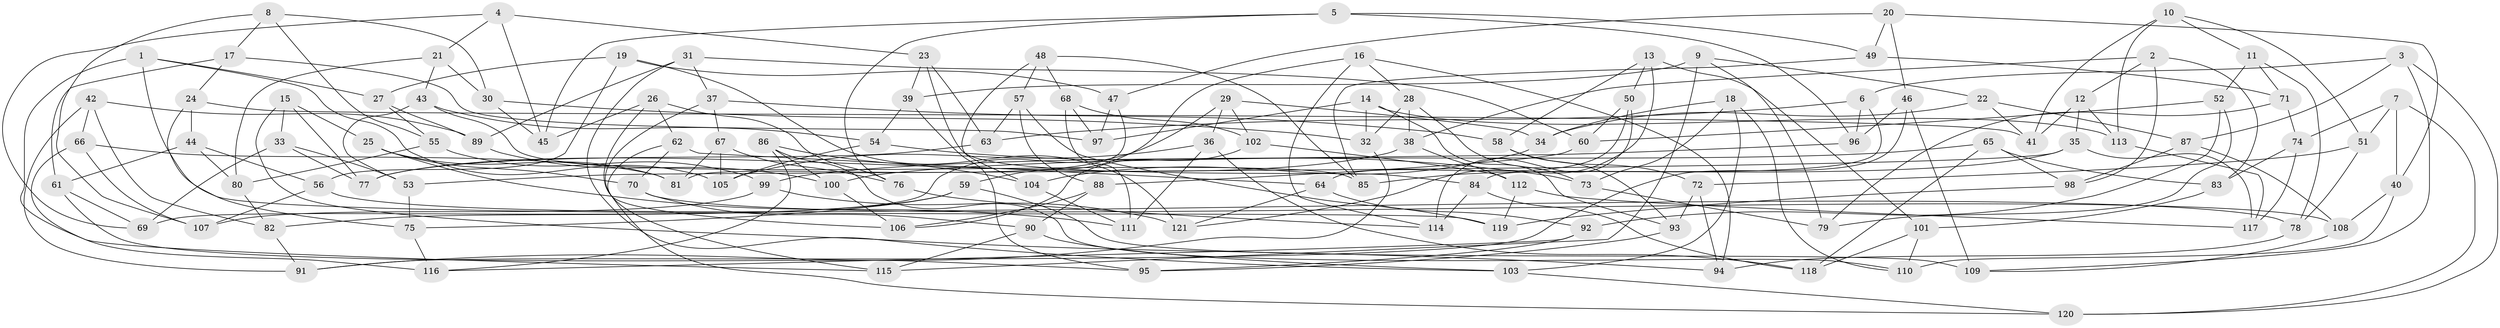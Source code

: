 // coarse degree distribution, {6: 0.2777777777777778, 4: 0.5, 8: 0.125, 9: 0.013888888888888888, 5: 0.041666666666666664, 7: 0.013888888888888888, 10: 0.013888888888888888, 3: 0.013888888888888888}
// Generated by graph-tools (version 1.1) at 2025/20/03/04/25 18:20:50]
// undirected, 121 vertices, 242 edges
graph export_dot {
graph [start="1"]
  node [color=gray90,style=filled];
  1;
  2;
  3;
  4;
  5;
  6;
  7;
  8;
  9;
  10;
  11;
  12;
  13;
  14;
  15;
  16;
  17;
  18;
  19;
  20;
  21;
  22;
  23;
  24;
  25;
  26;
  27;
  28;
  29;
  30;
  31;
  32;
  33;
  34;
  35;
  36;
  37;
  38;
  39;
  40;
  41;
  42;
  43;
  44;
  45;
  46;
  47;
  48;
  49;
  50;
  51;
  52;
  53;
  54;
  55;
  56;
  57;
  58;
  59;
  60;
  61;
  62;
  63;
  64;
  65;
  66;
  67;
  68;
  69;
  70;
  71;
  72;
  73;
  74;
  75;
  76;
  77;
  78;
  79;
  80;
  81;
  82;
  83;
  84;
  85;
  86;
  87;
  88;
  89;
  90;
  91;
  92;
  93;
  94;
  95;
  96;
  97;
  98;
  99;
  100;
  101;
  102;
  103;
  104;
  105;
  106;
  107;
  108;
  109;
  110;
  111;
  112;
  113;
  114;
  115;
  116;
  117;
  118;
  119;
  120;
  121;
  1 -- 115;
  1 -- 119;
  1 -- 27;
  1 -- 105;
  2 -- 38;
  2 -- 83;
  2 -- 98;
  2 -- 12;
  3 -- 6;
  3 -- 120;
  3 -- 87;
  3 -- 109;
  4 -- 69;
  4 -- 45;
  4 -- 21;
  4 -- 23;
  5 -- 76;
  5 -- 96;
  5 -- 49;
  5 -- 45;
  6 -- 84;
  6 -- 63;
  6 -- 96;
  7 -- 74;
  7 -- 40;
  7 -- 51;
  7 -- 120;
  8 -- 107;
  8 -- 55;
  8 -- 17;
  8 -- 30;
  9 -- 39;
  9 -- 22;
  9 -- 115;
  9 -- 79;
  10 -- 11;
  10 -- 51;
  10 -- 41;
  10 -- 113;
  11 -- 71;
  11 -- 78;
  11 -- 52;
  12 -- 41;
  12 -- 113;
  12 -- 35;
  13 -- 121;
  13 -- 58;
  13 -- 101;
  13 -- 50;
  14 -- 93;
  14 -- 32;
  14 -- 97;
  14 -- 113;
  15 -- 77;
  15 -- 94;
  15 -- 25;
  15 -- 33;
  16 -- 94;
  16 -- 114;
  16 -- 59;
  16 -- 28;
  17 -- 97;
  17 -- 61;
  17 -- 24;
  18 -- 103;
  18 -- 110;
  18 -- 73;
  18 -- 34;
  19 -- 27;
  19 -- 47;
  19 -- 56;
  19 -- 121;
  20 -- 40;
  20 -- 49;
  20 -- 47;
  20 -- 46;
  21 -- 80;
  21 -- 30;
  21 -- 43;
  22 -- 34;
  22 -- 87;
  22 -- 41;
  23 -- 63;
  23 -- 39;
  23 -- 84;
  24 -- 41;
  24 -- 75;
  24 -- 44;
  25 -- 70;
  25 -- 81;
  25 -- 111;
  26 -- 106;
  26 -- 45;
  26 -- 76;
  26 -- 62;
  27 -- 89;
  27 -- 55;
  28 -- 73;
  28 -- 38;
  28 -- 32;
  29 -- 34;
  29 -- 102;
  29 -- 36;
  29 -- 69;
  30 -- 32;
  30 -- 45;
  31 -- 37;
  31 -- 103;
  31 -- 60;
  31 -- 89;
  32 -- 91;
  33 -- 69;
  33 -- 53;
  33 -- 77;
  34 -- 104;
  35 -- 85;
  35 -- 53;
  35 -- 117;
  36 -- 111;
  36 -- 105;
  36 -- 118;
  37 -- 115;
  37 -- 58;
  37 -- 67;
  38 -- 112;
  38 -- 77;
  39 -- 54;
  39 -- 95;
  40 -- 108;
  40 -- 110;
  42 -- 82;
  42 -- 91;
  42 -- 66;
  42 -- 89;
  43 -- 54;
  43 -- 53;
  43 -- 85;
  44 -- 80;
  44 -- 56;
  44 -- 61;
  46 -- 91;
  46 -- 109;
  46 -- 96;
  47 -- 81;
  47 -- 97;
  48 -- 68;
  48 -- 57;
  48 -- 85;
  48 -- 104;
  49 -- 71;
  49 -- 85;
  50 -- 60;
  50 -- 114;
  50 -- 64;
  51 -- 72;
  51 -- 78;
  52 -- 60;
  52 -- 92;
  52 -- 79;
  53 -- 75;
  54 -- 105;
  54 -- 73;
  55 -- 99;
  55 -- 80;
  56 -- 78;
  56 -- 107;
  57 -- 63;
  57 -- 119;
  57 -- 88;
  58 -- 93;
  58 -- 72;
  59 -- 75;
  59 -- 82;
  59 -- 109;
  60 -- 88;
  61 -- 95;
  61 -- 69;
  62 -- 70;
  62 -- 120;
  62 -- 64;
  63 -- 77;
  64 -- 121;
  64 -- 92;
  65 -- 83;
  65 -- 99;
  65 -- 98;
  65 -- 118;
  66 -- 107;
  66 -- 116;
  66 -- 81;
  67 -- 81;
  67 -- 76;
  67 -- 105;
  68 -- 102;
  68 -- 111;
  68 -- 97;
  70 -- 108;
  70 -- 90;
  71 -- 79;
  71 -- 74;
  72 -- 93;
  72 -- 94;
  73 -- 79;
  74 -- 117;
  74 -- 83;
  75 -- 116;
  76 -- 114;
  78 -- 94;
  80 -- 82;
  82 -- 91;
  83 -- 101;
  84 -- 118;
  84 -- 114;
  86 -- 100;
  86 -- 110;
  86 -- 104;
  86 -- 116;
  87 -- 98;
  87 -- 108;
  88 -- 106;
  88 -- 90;
  89 -- 100;
  90 -- 103;
  90 -- 115;
  92 -- 95;
  92 -- 116;
  93 -- 95;
  96 -- 100;
  98 -- 119;
  99 -- 121;
  99 -- 107;
  100 -- 106;
  101 -- 110;
  101 -- 118;
  102 -- 106;
  102 -- 112;
  103 -- 120;
  104 -- 111;
  108 -- 109;
  112 -- 119;
  112 -- 117;
  113 -- 117;
}
